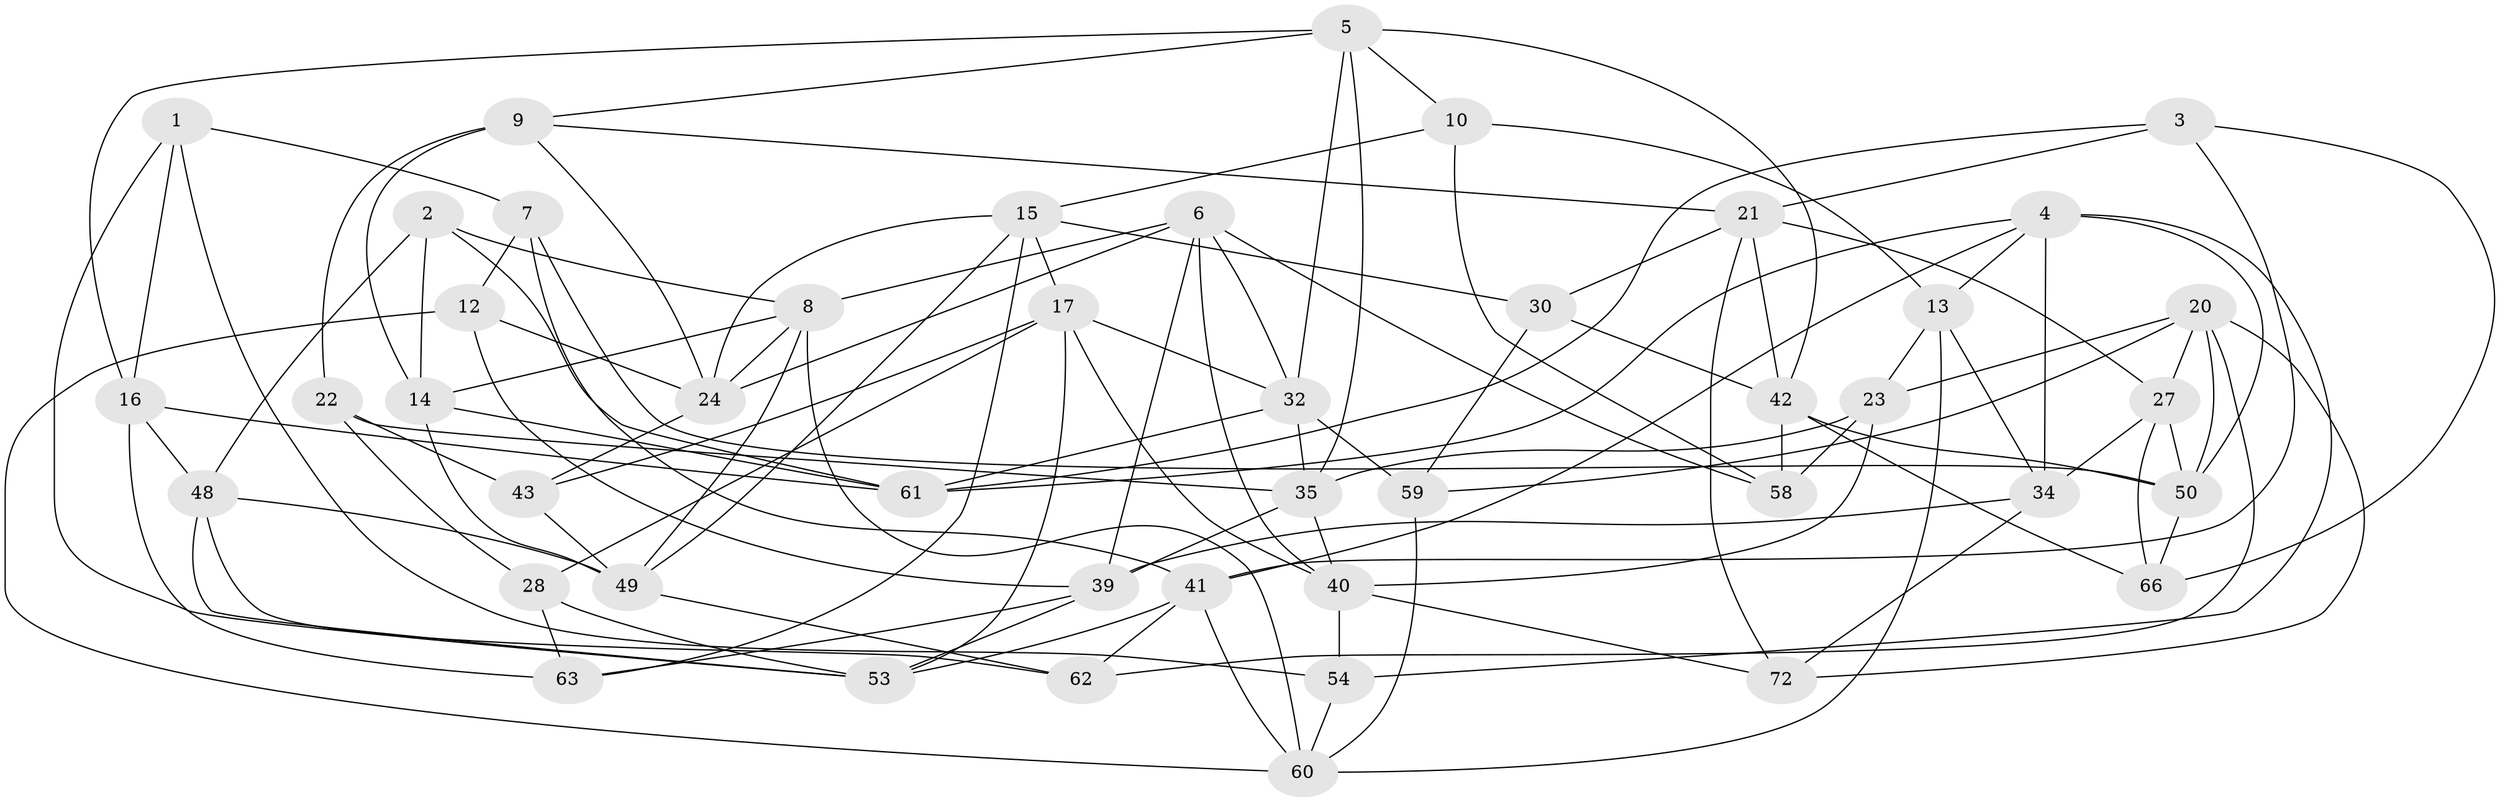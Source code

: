 // original degree distribution, {4: 1.0}
// Generated by graph-tools (version 1.1) at 2025/42/03/06/25 10:42:17]
// undirected, 45 vertices, 114 edges
graph export_dot {
graph [start="1"]
  node [color=gray90,style=filled];
  1;
  2;
  3;
  4 [super="+11"];
  5 [super="+65"];
  6 [super="+64"];
  7;
  8 [super="+19"];
  9 [super="+36"];
  10;
  12;
  13 [super="+69"];
  14 [super="+25"];
  15 [super="+18"];
  16 [super="+38"];
  17 [super="+29"];
  20 [super="+31"];
  21 [super="+57"];
  22;
  23 [super="+26"];
  24 [super="+47"];
  27 [super="+51"];
  28;
  30;
  32 [super="+33"];
  34 [super="+45"];
  35 [super="+37"];
  39 [super="+44"];
  40 [super="+52"];
  41 [super="+55"];
  42 [super="+46"];
  43;
  48 [super="+68"];
  49 [super="+67"];
  50 [super="+56"];
  53 [super="+70"];
  54;
  58;
  59;
  60 [super="+71"];
  61 [super="+73"];
  62;
  63;
  66;
  72;
  1 -- 54;
  1 -- 7;
  1 -- 16;
  1 -- 53;
  2 -- 48;
  2 -- 14;
  2 -- 8;
  2 -- 61;
  3 -- 21;
  3 -- 41;
  3 -- 66;
  3 -- 61;
  4 -- 34;
  4 -- 54;
  4 -- 41;
  4 -- 50;
  4 -- 61;
  4 -- 13;
  5 -- 32;
  5 -- 16;
  5 -- 9;
  5 -- 10;
  5 -- 42;
  5 -- 35;
  6 -- 58;
  6 -- 40;
  6 -- 24;
  6 -- 39;
  6 -- 32;
  6 -- 8;
  7 -- 50;
  7 -- 12;
  7 -- 41;
  8 -- 60;
  8 -- 49;
  8 -- 14;
  8 -- 24;
  9 -- 21;
  9 -- 24;
  9 -- 22;
  9 -- 14 [weight=2];
  10 -- 58;
  10 -- 15;
  10 -- 13;
  12 -- 39;
  12 -- 60;
  12 -- 24;
  13 -- 23 [weight=2];
  13 -- 34;
  13 -- 60;
  14 -- 49;
  14 -- 61;
  15 -- 63;
  15 -- 30;
  15 -- 17;
  15 -- 49;
  15 -- 24;
  16 -- 48 [weight=2];
  16 -- 63;
  16 -- 61;
  17 -- 28;
  17 -- 32;
  17 -- 43;
  17 -- 40;
  17 -- 53;
  20 -- 72;
  20 -- 59;
  20 -- 27;
  20 -- 62;
  20 -- 23;
  20 -- 50;
  21 -- 42;
  21 -- 72;
  21 -- 27;
  21 -- 30;
  22 -- 43;
  22 -- 28;
  22 -- 35;
  23 -- 58;
  23 -- 40;
  23 -- 35;
  24 -- 43;
  27 -- 66;
  27 -- 34 [weight=2];
  27 -- 50;
  28 -- 53;
  28 -- 63;
  30 -- 42;
  30 -- 59;
  32 -- 35;
  32 -- 59;
  32 -- 61;
  34 -- 72;
  34 -- 39;
  35 -- 40;
  35 -- 39;
  39 -- 63;
  39 -- 53;
  40 -- 54;
  40 -- 72;
  41 -- 62;
  41 -- 60;
  41 -- 53;
  42 -- 58;
  42 -- 50;
  42 -- 66;
  43 -- 49;
  48 -- 53;
  48 -- 62;
  48 -- 49;
  49 -- 62;
  50 -- 66;
  54 -- 60;
  59 -- 60;
}
